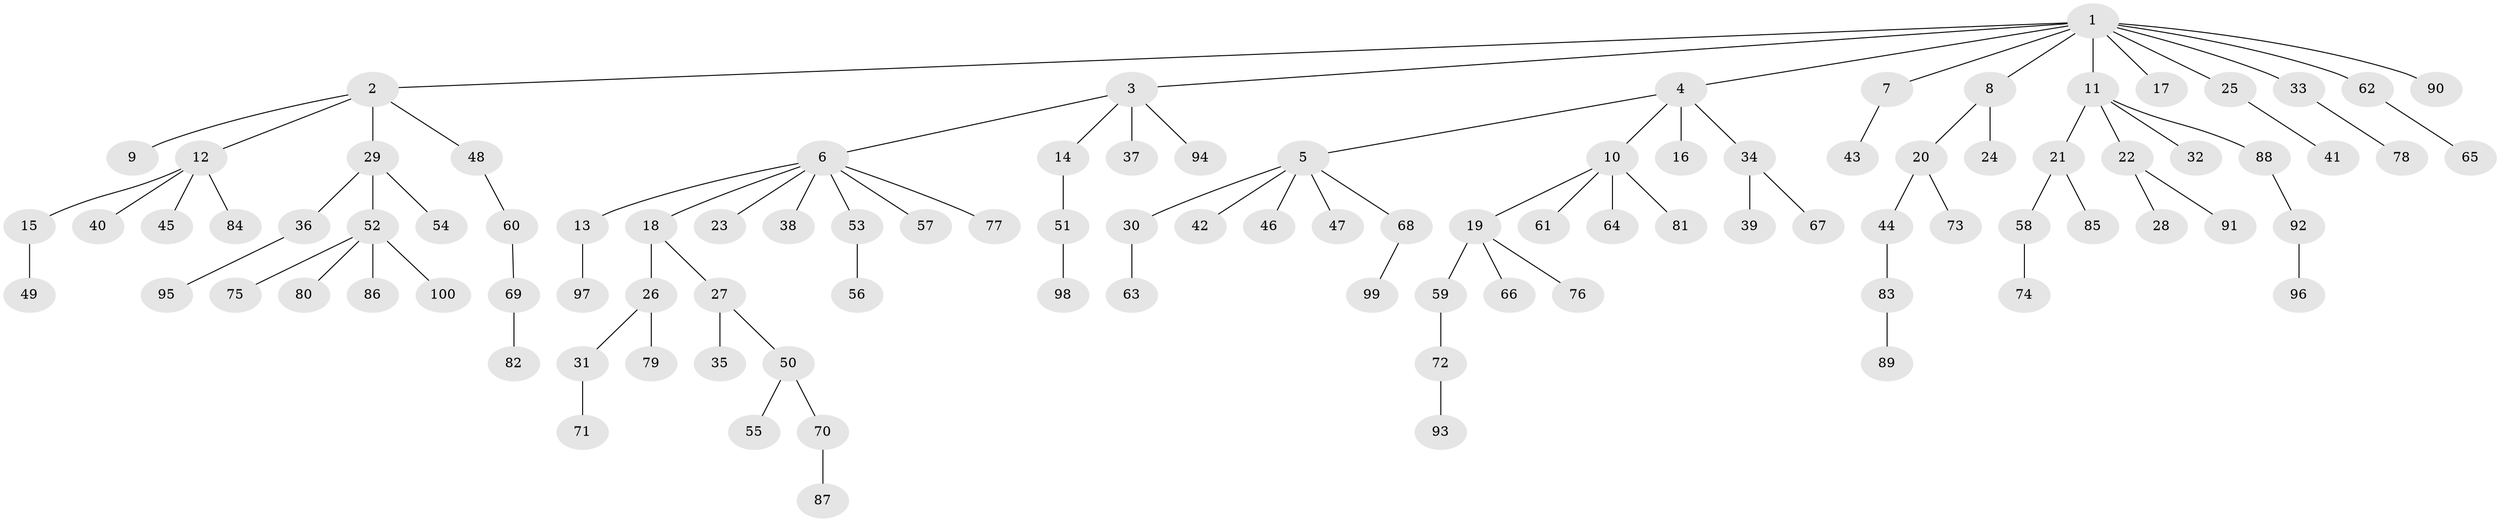 // Generated by graph-tools (version 1.1) at 2025/11/02/21/25 10:11:10]
// undirected, 100 vertices, 99 edges
graph export_dot {
graph [start="1"]
  node [color=gray90,style=filled];
  1;
  2;
  3;
  4;
  5;
  6;
  7;
  8;
  9;
  10;
  11;
  12;
  13;
  14;
  15;
  16;
  17;
  18;
  19;
  20;
  21;
  22;
  23;
  24;
  25;
  26;
  27;
  28;
  29;
  30;
  31;
  32;
  33;
  34;
  35;
  36;
  37;
  38;
  39;
  40;
  41;
  42;
  43;
  44;
  45;
  46;
  47;
  48;
  49;
  50;
  51;
  52;
  53;
  54;
  55;
  56;
  57;
  58;
  59;
  60;
  61;
  62;
  63;
  64;
  65;
  66;
  67;
  68;
  69;
  70;
  71;
  72;
  73;
  74;
  75;
  76;
  77;
  78;
  79;
  80;
  81;
  82;
  83;
  84;
  85;
  86;
  87;
  88;
  89;
  90;
  91;
  92;
  93;
  94;
  95;
  96;
  97;
  98;
  99;
  100;
  1 -- 2;
  1 -- 3;
  1 -- 4;
  1 -- 7;
  1 -- 8;
  1 -- 11;
  1 -- 17;
  1 -- 25;
  1 -- 33;
  1 -- 62;
  1 -- 90;
  2 -- 9;
  2 -- 12;
  2 -- 29;
  2 -- 48;
  3 -- 6;
  3 -- 14;
  3 -- 37;
  3 -- 94;
  4 -- 5;
  4 -- 10;
  4 -- 16;
  4 -- 34;
  5 -- 30;
  5 -- 42;
  5 -- 46;
  5 -- 47;
  5 -- 68;
  6 -- 13;
  6 -- 18;
  6 -- 23;
  6 -- 38;
  6 -- 53;
  6 -- 57;
  6 -- 77;
  7 -- 43;
  8 -- 20;
  8 -- 24;
  10 -- 19;
  10 -- 61;
  10 -- 64;
  10 -- 81;
  11 -- 21;
  11 -- 22;
  11 -- 32;
  11 -- 88;
  12 -- 15;
  12 -- 40;
  12 -- 45;
  12 -- 84;
  13 -- 97;
  14 -- 51;
  15 -- 49;
  18 -- 26;
  18 -- 27;
  19 -- 59;
  19 -- 66;
  19 -- 76;
  20 -- 44;
  20 -- 73;
  21 -- 58;
  21 -- 85;
  22 -- 28;
  22 -- 91;
  25 -- 41;
  26 -- 31;
  26 -- 79;
  27 -- 35;
  27 -- 50;
  29 -- 36;
  29 -- 52;
  29 -- 54;
  30 -- 63;
  31 -- 71;
  33 -- 78;
  34 -- 39;
  34 -- 67;
  36 -- 95;
  44 -- 83;
  48 -- 60;
  50 -- 55;
  50 -- 70;
  51 -- 98;
  52 -- 75;
  52 -- 80;
  52 -- 86;
  52 -- 100;
  53 -- 56;
  58 -- 74;
  59 -- 72;
  60 -- 69;
  62 -- 65;
  68 -- 99;
  69 -- 82;
  70 -- 87;
  72 -- 93;
  83 -- 89;
  88 -- 92;
  92 -- 96;
}
